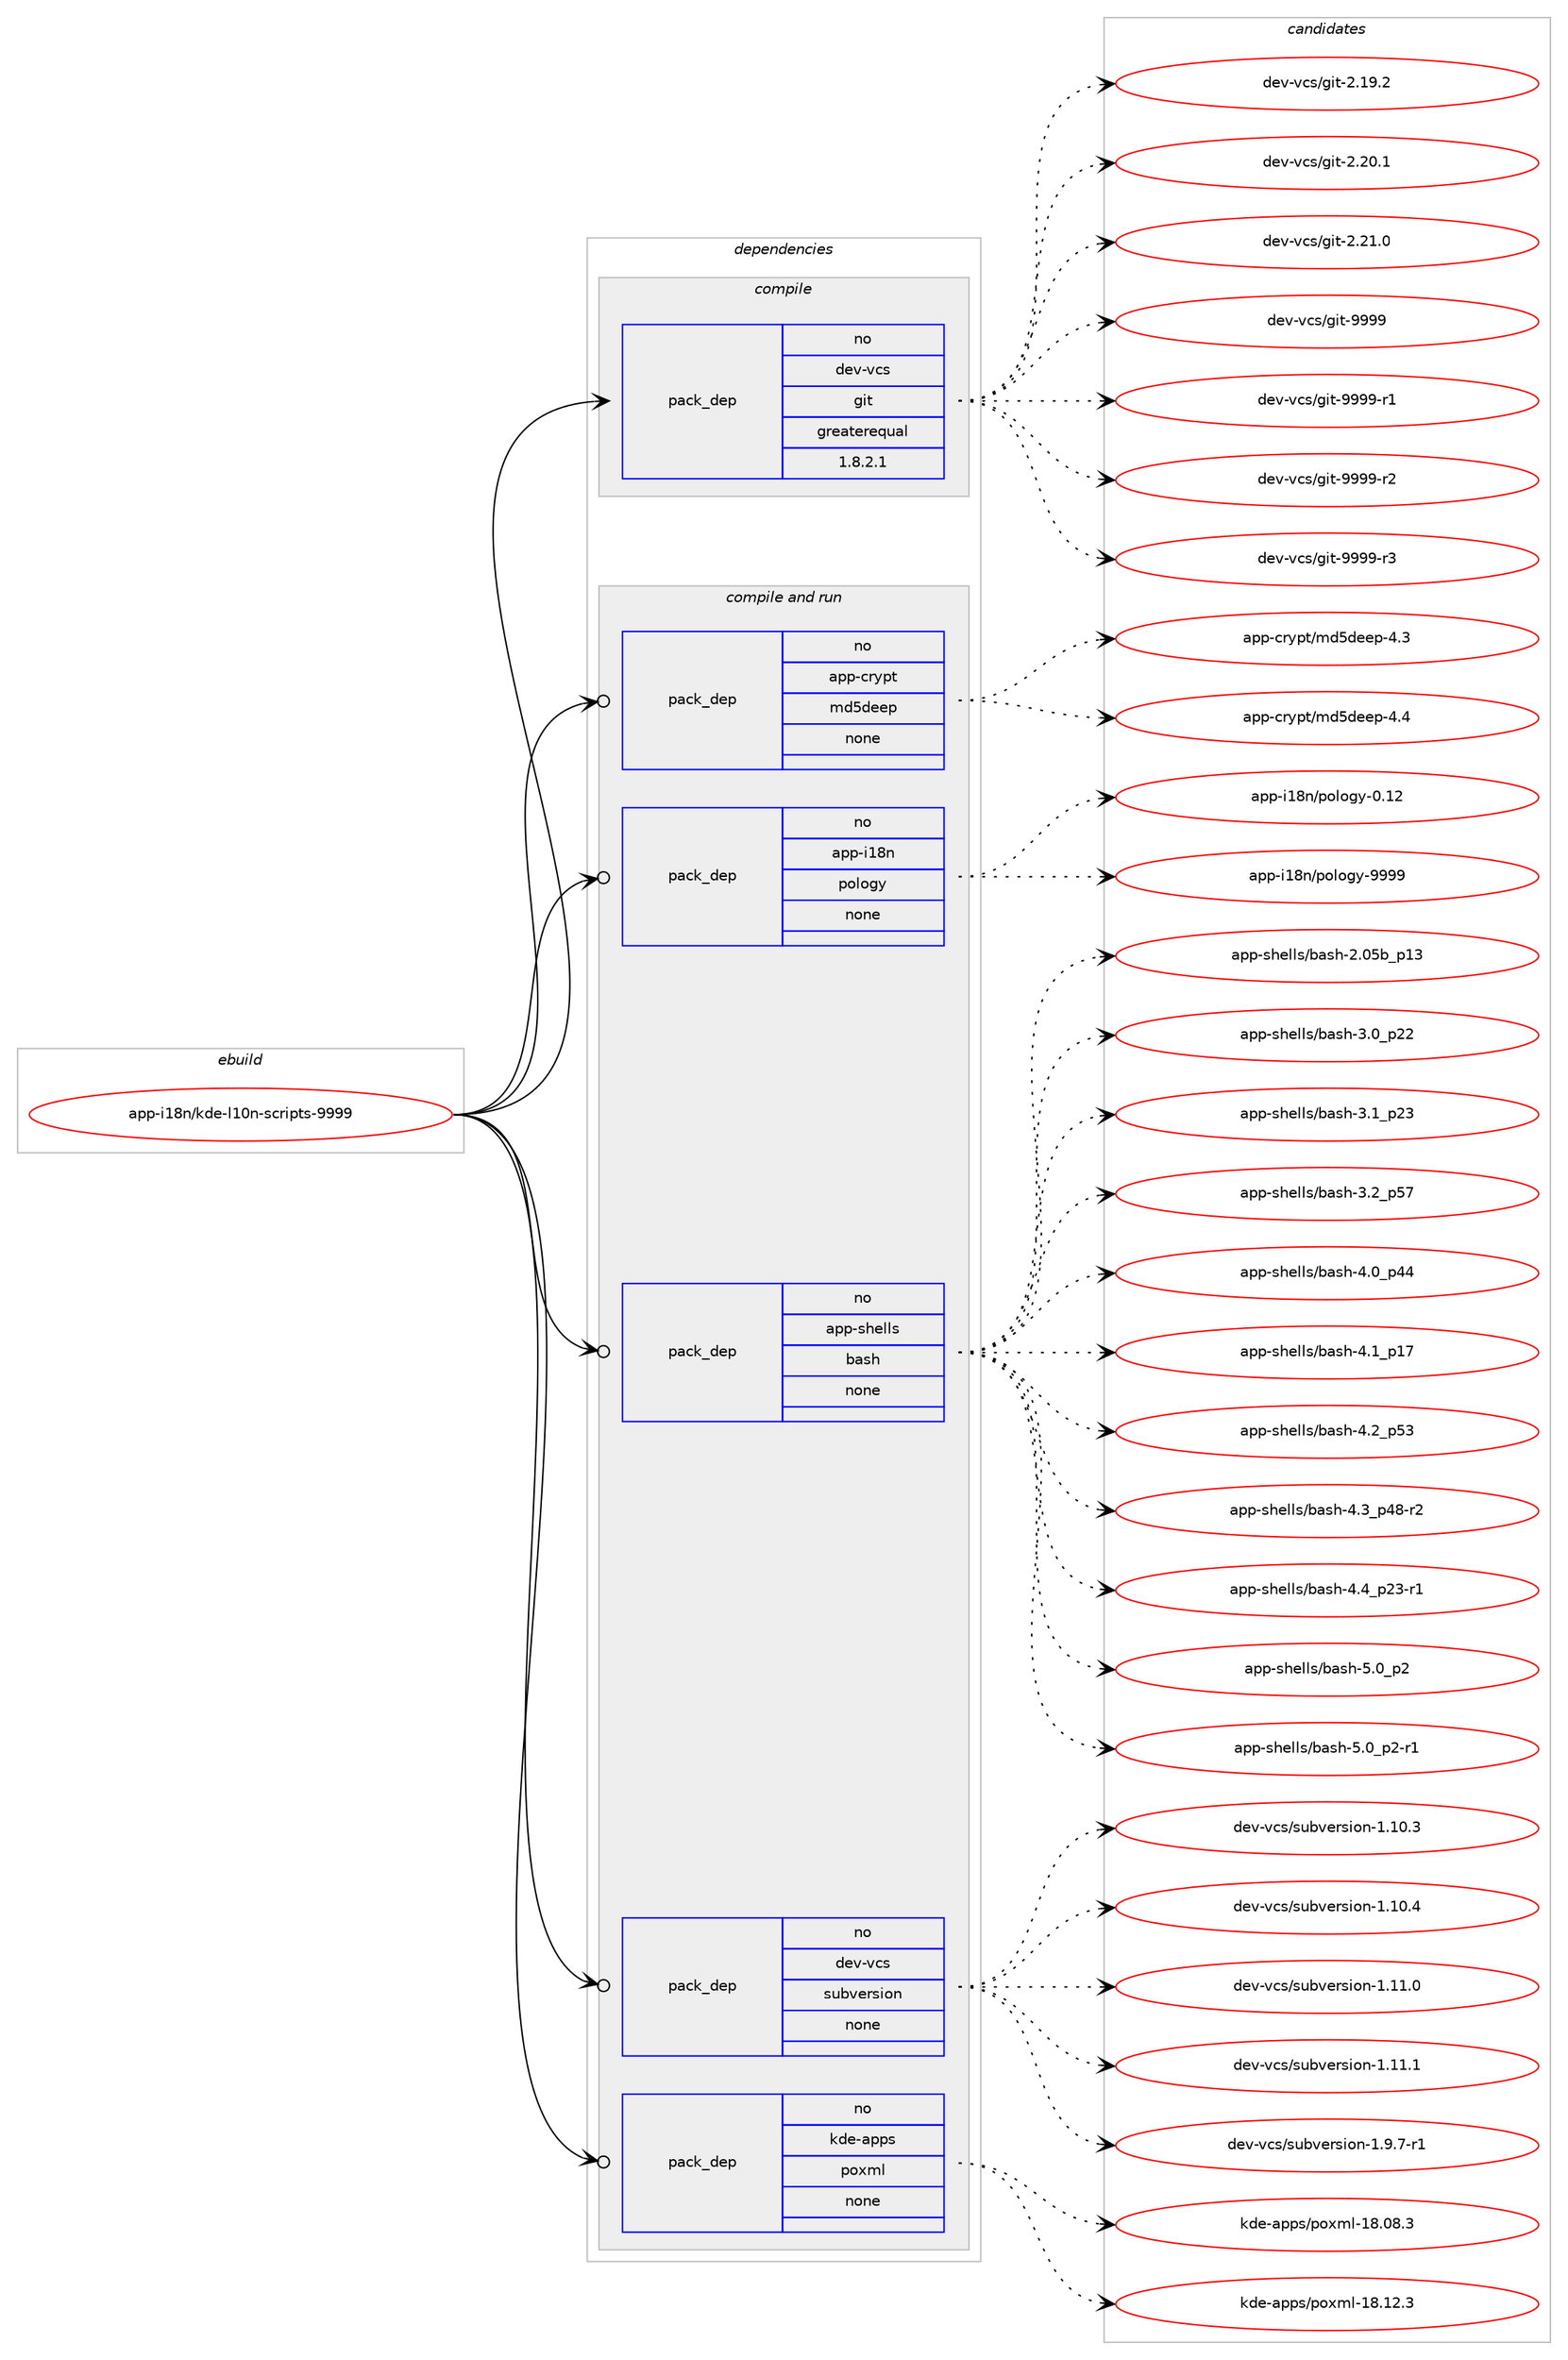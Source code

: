 digraph prolog {

# *************
# Graph options
# *************

newrank=true;
concentrate=true;
compound=true;
graph [rankdir=LR,fontname=Helvetica,fontsize=10,ranksep=1.5];#, ranksep=2.5, nodesep=0.2];
edge  [arrowhead=vee];
node  [fontname=Helvetica,fontsize=10];

# **********
# The ebuild
# **********

subgraph cluster_leftcol {
color=gray;
rank=same;
label=<<i>ebuild</i>>;
id [label="app-i18n/kde-l10n-scripts-9999", color=red, width=4, href="../app-i18n/kde-l10n-scripts-9999.svg"];
}

# ****************
# The dependencies
# ****************

subgraph cluster_midcol {
color=gray;
label=<<i>dependencies</i>>;
subgraph cluster_compile {
fillcolor="#eeeeee";
style=filled;
label=<<i>compile</i>>;
subgraph pack922718 {
dependency1295509 [label=<<TABLE BORDER="0" CELLBORDER="1" CELLSPACING="0" CELLPADDING="4" WIDTH="220"><TR><TD ROWSPAN="6" CELLPADDING="30">pack_dep</TD></TR><TR><TD WIDTH="110">no</TD></TR><TR><TD>dev-vcs</TD></TR><TR><TD>git</TD></TR><TR><TD>greaterequal</TD></TR><TR><TD>1.8.2.1</TD></TR></TABLE>>, shape=none, color=blue];
}
id:e -> dependency1295509:w [weight=20,style="solid",arrowhead="vee"];
}
subgraph cluster_compileandrun {
fillcolor="#eeeeee";
style=filled;
label=<<i>compile and run</i>>;
subgraph pack922719 {
dependency1295510 [label=<<TABLE BORDER="0" CELLBORDER="1" CELLSPACING="0" CELLPADDING="4" WIDTH="220"><TR><TD ROWSPAN="6" CELLPADDING="30">pack_dep</TD></TR><TR><TD WIDTH="110">no</TD></TR><TR><TD>app-crypt</TD></TR><TR><TD>md5deep</TD></TR><TR><TD>none</TD></TR><TR><TD></TD></TR></TABLE>>, shape=none, color=blue];
}
id:e -> dependency1295510:w [weight=20,style="solid",arrowhead="odotvee"];
subgraph pack922720 {
dependency1295511 [label=<<TABLE BORDER="0" CELLBORDER="1" CELLSPACING="0" CELLPADDING="4" WIDTH="220"><TR><TD ROWSPAN="6" CELLPADDING="30">pack_dep</TD></TR><TR><TD WIDTH="110">no</TD></TR><TR><TD>app-i18n</TD></TR><TR><TD>pology</TD></TR><TR><TD>none</TD></TR><TR><TD></TD></TR></TABLE>>, shape=none, color=blue];
}
id:e -> dependency1295511:w [weight=20,style="solid",arrowhead="odotvee"];
subgraph pack922721 {
dependency1295512 [label=<<TABLE BORDER="0" CELLBORDER="1" CELLSPACING="0" CELLPADDING="4" WIDTH="220"><TR><TD ROWSPAN="6" CELLPADDING="30">pack_dep</TD></TR><TR><TD WIDTH="110">no</TD></TR><TR><TD>app-shells</TD></TR><TR><TD>bash</TD></TR><TR><TD>none</TD></TR><TR><TD></TD></TR></TABLE>>, shape=none, color=blue];
}
id:e -> dependency1295512:w [weight=20,style="solid",arrowhead="odotvee"];
subgraph pack922722 {
dependency1295513 [label=<<TABLE BORDER="0" CELLBORDER="1" CELLSPACING="0" CELLPADDING="4" WIDTH="220"><TR><TD ROWSPAN="6" CELLPADDING="30">pack_dep</TD></TR><TR><TD WIDTH="110">no</TD></TR><TR><TD>dev-vcs</TD></TR><TR><TD>subversion</TD></TR><TR><TD>none</TD></TR><TR><TD></TD></TR></TABLE>>, shape=none, color=blue];
}
id:e -> dependency1295513:w [weight=20,style="solid",arrowhead="odotvee"];
subgraph pack922723 {
dependency1295514 [label=<<TABLE BORDER="0" CELLBORDER="1" CELLSPACING="0" CELLPADDING="4" WIDTH="220"><TR><TD ROWSPAN="6" CELLPADDING="30">pack_dep</TD></TR><TR><TD WIDTH="110">no</TD></TR><TR><TD>kde-apps</TD></TR><TR><TD>poxml</TD></TR><TR><TD>none</TD></TR><TR><TD></TD></TR></TABLE>>, shape=none, color=blue];
}
id:e -> dependency1295514:w [weight=20,style="solid",arrowhead="odotvee"];
}
subgraph cluster_run {
fillcolor="#eeeeee";
style=filled;
label=<<i>run</i>>;
}
}

# **************
# The candidates
# **************

subgraph cluster_choices {
rank=same;
color=gray;
label=<<i>candidates</i>>;

subgraph choice922718 {
color=black;
nodesep=1;
choice10010111845118991154710310511645504649574650 [label="dev-vcs/git-2.19.2", color=red, width=4,href="../dev-vcs/git-2.19.2.svg"];
choice10010111845118991154710310511645504650484649 [label="dev-vcs/git-2.20.1", color=red, width=4,href="../dev-vcs/git-2.20.1.svg"];
choice10010111845118991154710310511645504650494648 [label="dev-vcs/git-2.21.0", color=red, width=4,href="../dev-vcs/git-2.21.0.svg"];
choice1001011184511899115471031051164557575757 [label="dev-vcs/git-9999", color=red, width=4,href="../dev-vcs/git-9999.svg"];
choice10010111845118991154710310511645575757574511449 [label="dev-vcs/git-9999-r1", color=red, width=4,href="../dev-vcs/git-9999-r1.svg"];
choice10010111845118991154710310511645575757574511450 [label="dev-vcs/git-9999-r2", color=red, width=4,href="../dev-vcs/git-9999-r2.svg"];
choice10010111845118991154710310511645575757574511451 [label="dev-vcs/git-9999-r3", color=red, width=4,href="../dev-vcs/git-9999-r3.svg"];
dependency1295509:e -> choice10010111845118991154710310511645504649574650:w [style=dotted,weight="100"];
dependency1295509:e -> choice10010111845118991154710310511645504650484649:w [style=dotted,weight="100"];
dependency1295509:e -> choice10010111845118991154710310511645504650494648:w [style=dotted,weight="100"];
dependency1295509:e -> choice1001011184511899115471031051164557575757:w [style=dotted,weight="100"];
dependency1295509:e -> choice10010111845118991154710310511645575757574511449:w [style=dotted,weight="100"];
dependency1295509:e -> choice10010111845118991154710310511645575757574511450:w [style=dotted,weight="100"];
dependency1295509:e -> choice10010111845118991154710310511645575757574511451:w [style=dotted,weight="100"];
}
subgraph choice922719 {
color=black;
nodesep=1;
choice971121124599114121112116471091005310010110111245524651 [label="app-crypt/md5deep-4.3", color=red, width=4,href="../app-crypt/md5deep-4.3.svg"];
choice971121124599114121112116471091005310010110111245524652 [label="app-crypt/md5deep-4.4", color=red, width=4,href="../app-crypt/md5deep-4.4.svg"];
dependency1295510:e -> choice971121124599114121112116471091005310010110111245524651:w [style=dotted,weight="100"];
dependency1295510:e -> choice971121124599114121112116471091005310010110111245524652:w [style=dotted,weight="100"];
}
subgraph choice922720 {
color=black;
nodesep=1;
choice97112112451054956110471121111081111031214548464950 [label="app-i18n/pology-0.12", color=red, width=4,href="../app-i18n/pology-0.12.svg"];
choice97112112451054956110471121111081111031214557575757 [label="app-i18n/pology-9999", color=red, width=4,href="../app-i18n/pology-9999.svg"];
dependency1295511:e -> choice97112112451054956110471121111081111031214548464950:w [style=dotted,weight="100"];
dependency1295511:e -> choice97112112451054956110471121111081111031214557575757:w [style=dotted,weight="100"];
}
subgraph choice922721 {
color=black;
nodesep=1;
choice9711211245115104101108108115479897115104455046485398951124951 [label="app-shells/bash-2.05b_p13", color=red, width=4,href="../app-shells/bash-2.05b_p13.svg"];
choice971121124511510410110810811547989711510445514648951125050 [label="app-shells/bash-3.0_p22", color=red, width=4,href="../app-shells/bash-3.0_p22.svg"];
choice971121124511510410110810811547989711510445514649951125051 [label="app-shells/bash-3.1_p23", color=red, width=4,href="../app-shells/bash-3.1_p23.svg"];
choice971121124511510410110810811547989711510445514650951125355 [label="app-shells/bash-3.2_p57", color=red, width=4,href="../app-shells/bash-3.2_p57.svg"];
choice971121124511510410110810811547989711510445524648951125252 [label="app-shells/bash-4.0_p44", color=red, width=4,href="../app-shells/bash-4.0_p44.svg"];
choice971121124511510410110810811547989711510445524649951124955 [label="app-shells/bash-4.1_p17", color=red, width=4,href="../app-shells/bash-4.1_p17.svg"];
choice971121124511510410110810811547989711510445524650951125351 [label="app-shells/bash-4.2_p53", color=red, width=4,href="../app-shells/bash-4.2_p53.svg"];
choice9711211245115104101108108115479897115104455246519511252564511450 [label="app-shells/bash-4.3_p48-r2", color=red, width=4,href="../app-shells/bash-4.3_p48-r2.svg"];
choice9711211245115104101108108115479897115104455246529511250514511449 [label="app-shells/bash-4.4_p23-r1", color=red, width=4,href="../app-shells/bash-4.4_p23-r1.svg"];
choice9711211245115104101108108115479897115104455346489511250 [label="app-shells/bash-5.0_p2", color=red, width=4,href="../app-shells/bash-5.0_p2.svg"];
choice97112112451151041011081081154798971151044553464895112504511449 [label="app-shells/bash-5.0_p2-r1", color=red, width=4,href="../app-shells/bash-5.0_p2-r1.svg"];
dependency1295512:e -> choice9711211245115104101108108115479897115104455046485398951124951:w [style=dotted,weight="100"];
dependency1295512:e -> choice971121124511510410110810811547989711510445514648951125050:w [style=dotted,weight="100"];
dependency1295512:e -> choice971121124511510410110810811547989711510445514649951125051:w [style=dotted,weight="100"];
dependency1295512:e -> choice971121124511510410110810811547989711510445514650951125355:w [style=dotted,weight="100"];
dependency1295512:e -> choice971121124511510410110810811547989711510445524648951125252:w [style=dotted,weight="100"];
dependency1295512:e -> choice971121124511510410110810811547989711510445524649951124955:w [style=dotted,weight="100"];
dependency1295512:e -> choice971121124511510410110810811547989711510445524650951125351:w [style=dotted,weight="100"];
dependency1295512:e -> choice9711211245115104101108108115479897115104455246519511252564511450:w [style=dotted,weight="100"];
dependency1295512:e -> choice9711211245115104101108108115479897115104455246529511250514511449:w [style=dotted,weight="100"];
dependency1295512:e -> choice9711211245115104101108108115479897115104455346489511250:w [style=dotted,weight="100"];
dependency1295512:e -> choice97112112451151041011081081154798971151044553464895112504511449:w [style=dotted,weight="100"];
}
subgraph choice922722 {
color=black;
nodesep=1;
choice1001011184511899115471151179811810111411510511111045494649484651 [label="dev-vcs/subversion-1.10.3", color=red, width=4,href="../dev-vcs/subversion-1.10.3.svg"];
choice1001011184511899115471151179811810111411510511111045494649484652 [label="dev-vcs/subversion-1.10.4", color=red, width=4,href="../dev-vcs/subversion-1.10.4.svg"];
choice1001011184511899115471151179811810111411510511111045494649494648 [label="dev-vcs/subversion-1.11.0", color=red, width=4,href="../dev-vcs/subversion-1.11.0.svg"];
choice1001011184511899115471151179811810111411510511111045494649494649 [label="dev-vcs/subversion-1.11.1", color=red, width=4,href="../dev-vcs/subversion-1.11.1.svg"];
choice100101118451189911547115117981181011141151051111104549465746554511449 [label="dev-vcs/subversion-1.9.7-r1", color=red, width=4,href="../dev-vcs/subversion-1.9.7-r1.svg"];
dependency1295513:e -> choice1001011184511899115471151179811810111411510511111045494649484651:w [style=dotted,weight="100"];
dependency1295513:e -> choice1001011184511899115471151179811810111411510511111045494649484652:w [style=dotted,weight="100"];
dependency1295513:e -> choice1001011184511899115471151179811810111411510511111045494649494648:w [style=dotted,weight="100"];
dependency1295513:e -> choice1001011184511899115471151179811810111411510511111045494649494649:w [style=dotted,weight="100"];
dependency1295513:e -> choice100101118451189911547115117981181011141151051111104549465746554511449:w [style=dotted,weight="100"];
}
subgraph choice922723 {
color=black;
nodesep=1;
choice1071001014597112112115471121111201091084549564648564651 [label="kde-apps/poxml-18.08.3", color=red, width=4,href="../kde-apps/poxml-18.08.3.svg"];
choice1071001014597112112115471121111201091084549564649504651 [label="kde-apps/poxml-18.12.3", color=red, width=4,href="../kde-apps/poxml-18.12.3.svg"];
dependency1295514:e -> choice1071001014597112112115471121111201091084549564648564651:w [style=dotted,weight="100"];
dependency1295514:e -> choice1071001014597112112115471121111201091084549564649504651:w [style=dotted,weight="100"];
}
}

}
